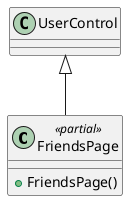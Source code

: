 @startuml
class FriendsPage <<partial>> {
    + FriendsPage()
}
UserControl <|-- FriendsPage
@enduml
